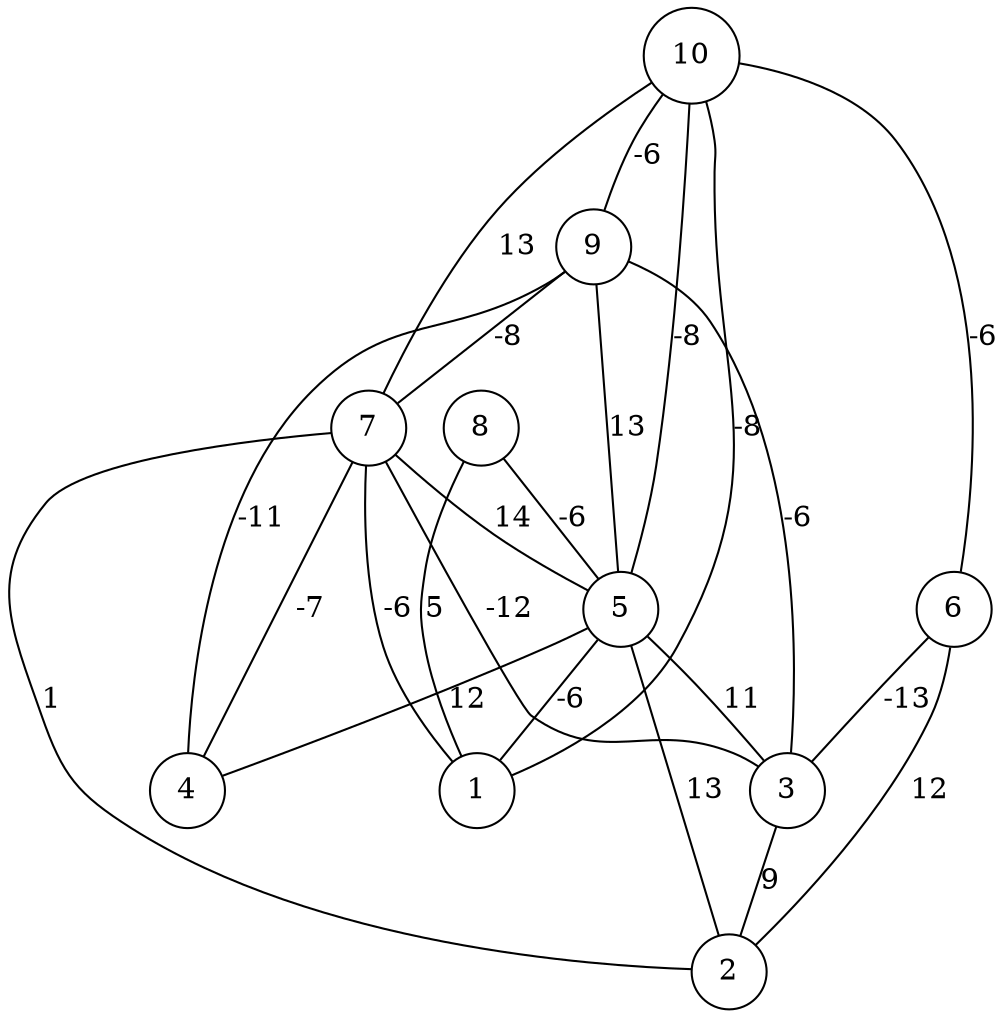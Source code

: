graph { 
	 fontname="Helvetica,Arial,sans-serif" 
	 node [shape = circle]; 
	 10 -- 1 [label = "-8"];
	 10 -- 5 [label = "-8"];
	 10 -- 6 [label = "-6"];
	 10 -- 7 [label = "13"];
	 10 -- 9 [label = "-6"];
	 9 -- 3 [label = "-6"];
	 9 -- 4 [label = "-11"];
	 9 -- 5 [label = "13"];
	 9 -- 7 [label = "-8"];
	 8 -- 1 [label = "5"];
	 8 -- 5 [label = "-6"];
	 7 -- 1 [label = "-6"];
	 7 -- 2 [label = "1"];
	 7 -- 3 [label = "-12"];
	 7 -- 4 [label = "-7"];
	 7 -- 5 [label = "14"];
	 6 -- 2 [label = "12"];
	 6 -- 3 [label = "-13"];
	 5 -- 1 [label = "-6"];
	 5 -- 2 [label = "13"];
	 5 -- 3 [label = "11"];
	 5 -- 4 [label = "12"];
	 3 -- 2 [label = "9"];
	 1;
	 2;
	 3;
	 4;
	 5;
	 6;
	 7;
	 8;
	 9;
	 10;
}
